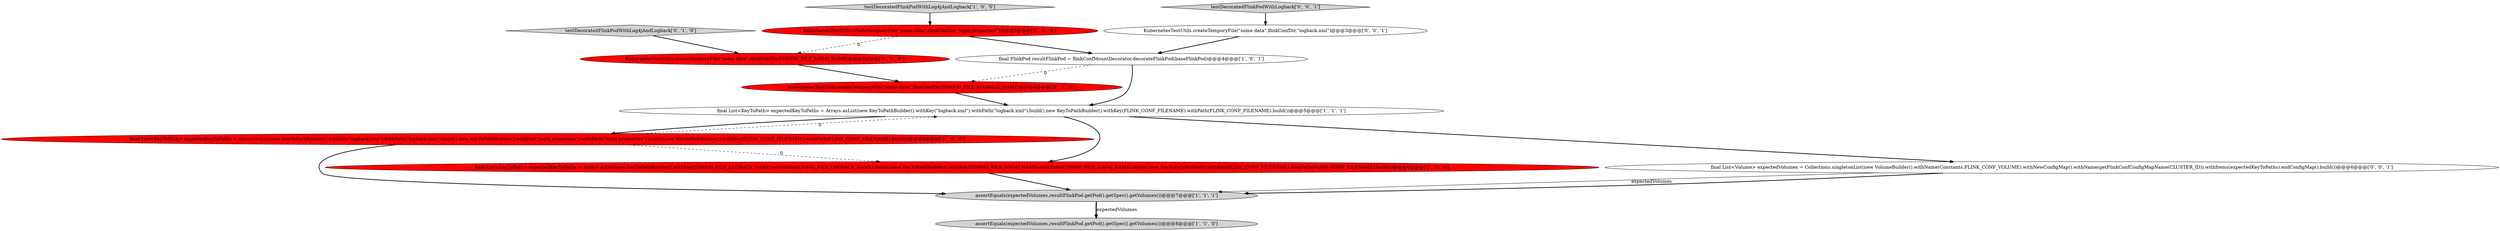 digraph {
0 [style = filled, label = "final List<KeyToPath> expectedKeyToPaths = Arrays.asList(new KeyToPathBuilder().withKey(\"logback.xml\").withPath(\"logback.xml\").build(),new KeyToPathBuilder().withKey(FLINK_CONF_FILENAME).withPath(FLINK_CONF_FILENAME).build())@@@5@@@['1', '1', '1']", fillcolor = white, shape = ellipse image = "AAA0AAABBB1BBB"];
6 [style = filled, label = "assertEquals(expectedVolumes,resultFlinkPod.getPod().getSpec().getVolumes())@@@8@@@['1', '1', '0']", fillcolor = lightgray, shape = ellipse image = "AAA0AAABBB1BBB"];
4 [style = filled, label = "testDecoratedFlinkPodWithLog4jAndLogback['1', '0', '0']", fillcolor = lightgray, shape = diamond image = "AAA0AAABBB1BBB"];
11 [style = filled, label = "testDecoratedFlinkPodWithLogback['0', '0', '1']", fillcolor = lightgray, shape = diamond image = "AAA0AAABBB3BBB"];
3 [style = filled, label = "assertEquals(expectedVolumes,resultFlinkPod.getPod().getSpec().getVolumes())@@@7@@@['1', '1', '1']", fillcolor = lightgray, shape = ellipse image = "AAA0AAABBB1BBB"];
10 [style = filled, label = "KubernetesTestUtils.createTemporyFile(\"some data\",flinkConfDir,CONFIG_FILE_LOGBACK_NAME)@@@4@@@['0', '1', '0']", fillcolor = red, shape = ellipse image = "AAA1AAABBB2BBB"];
5 [style = filled, label = "final List<KeyToPath> expectedKeyToPaths = Arrays.asList(new KeyToPathBuilder().withKey(\"logback.xml\").withPath(\"logback.xml\").build(),new KeyToPathBuilder().withKey(\"log4j.properties\").withPath(\"log4j.properties\").build(),new KeyToPathBuilder().withKey(FLINK_CONF_FILENAME).withPath(FLINK_CONF_FILENAME).build())@@@6@@@['1', '0', '0']", fillcolor = red, shape = ellipse image = "AAA1AAABBB1BBB"];
1 [style = filled, label = "KubernetesTestUtils.createTemporyFile(\"some data\",flinkConfDir,\"log4j.properties\")@@@3@@@['1', '0', '0']", fillcolor = red, shape = ellipse image = "AAA1AAABBB1BBB"];
2 [style = filled, label = "final FlinkPod resultFlinkPod = flinkConfMountDecorator.decorateFlinkPod(baseFlinkPod)@@@4@@@['1', '0', '1']", fillcolor = white, shape = ellipse image = "AAA0AAABBB1BBB"];
8 [style = filled, label = "final List<KeyToPath> expectedKeyToPaths = Arrays.asList(new KeyToPathBuilder().withKey(CONFIG_FILE_LOGBACK_NAME).withPath(CONFIG_FILE_LOGBACK_NAME).build(),new KeyToPathBuilder().withKey(CONFIG_FILE_LOG4J_NAME).withPath(CONFIG_FILE_LOG4J_NAME).build(),new KeyToPathBuilder().withKey(FLINK_CONF_FILENAME).withPath(FLINK_CONF_FILENAME).build())@@@6@@@['0', '1', '0']", fillcolor = red, shape = ellipse image = "AAA1AAABBB2BBB"];
12 [style = filled, label = "KubernetesTestUtils.createTemporyFile(\"some data\",flinkConfDir,\"logback.xml\")@@@3@@@['0', '0', '1']", fillcolor = white, shape = ellipse image = "AAA0AAABBB3BBB"];
7 [style = filled, label = "testDecoratedFlinkPodWithLog4jAndLogback['0', '1', '0']", fillcolor = lightgray, shape = diamond image = "AAA0AAABBB2BBB"];
9 [style = filled, label = "KubernetesTestUtils.createTemporyFile(\"some data\",flinkConfDir,CONFIG_FILE_LOG4J_NAME)@@@3@@@['0', '1', '0']", fillcolor = red, shape = ellipse image = "AAA1AAABBB2BBB"];
13 [style = filled, label = "final List<Volume> expectedVolumes = Collections.singletonList(new VolumeBuilder().withName(Constants.FLINK_CONF_VOLUME).withNewConfigMap().withName(getFlinkConfConfigMapName(CLUSTER_ID)).withItems(expectedKeyToPaths).endConfigMap().build())@@@6@@@['0', '0', '1']", fillcolor = white, shape = ellipse image = "AAA0AAABBB3BBB"];
5->3 [style = bold, label=""];
0->13 [style = bold, label=""];
8->3 [style = bold, label=""];
13->3 [style = solid, label="expectedVolumes"];
3->6 [style = bold, label=""];
3->6 [style = solid, label="expectedVolumes"];
1->9 [style = dashed, label="0"];
11->12 [style = bold, label=""];
9->10 [style = bold, label=""];
2->10 [style = dashed, label="0"];
7->9 [style = bold, label=""];
12->2 [style = bold, label=""];
2->0 [style = bold, label=""];
13->3 [style = bold, label=""];
10->0 [style = bold, label=""];
0->8 [style = bold, label=""];
5->8 [style = dashed, label="0"];
5->0 [style = dashed, label="0"];
1->2 [style = bold, label=""];
4->1 [style = bold, label=""];
0->5 [style = bold, label=""];
}
